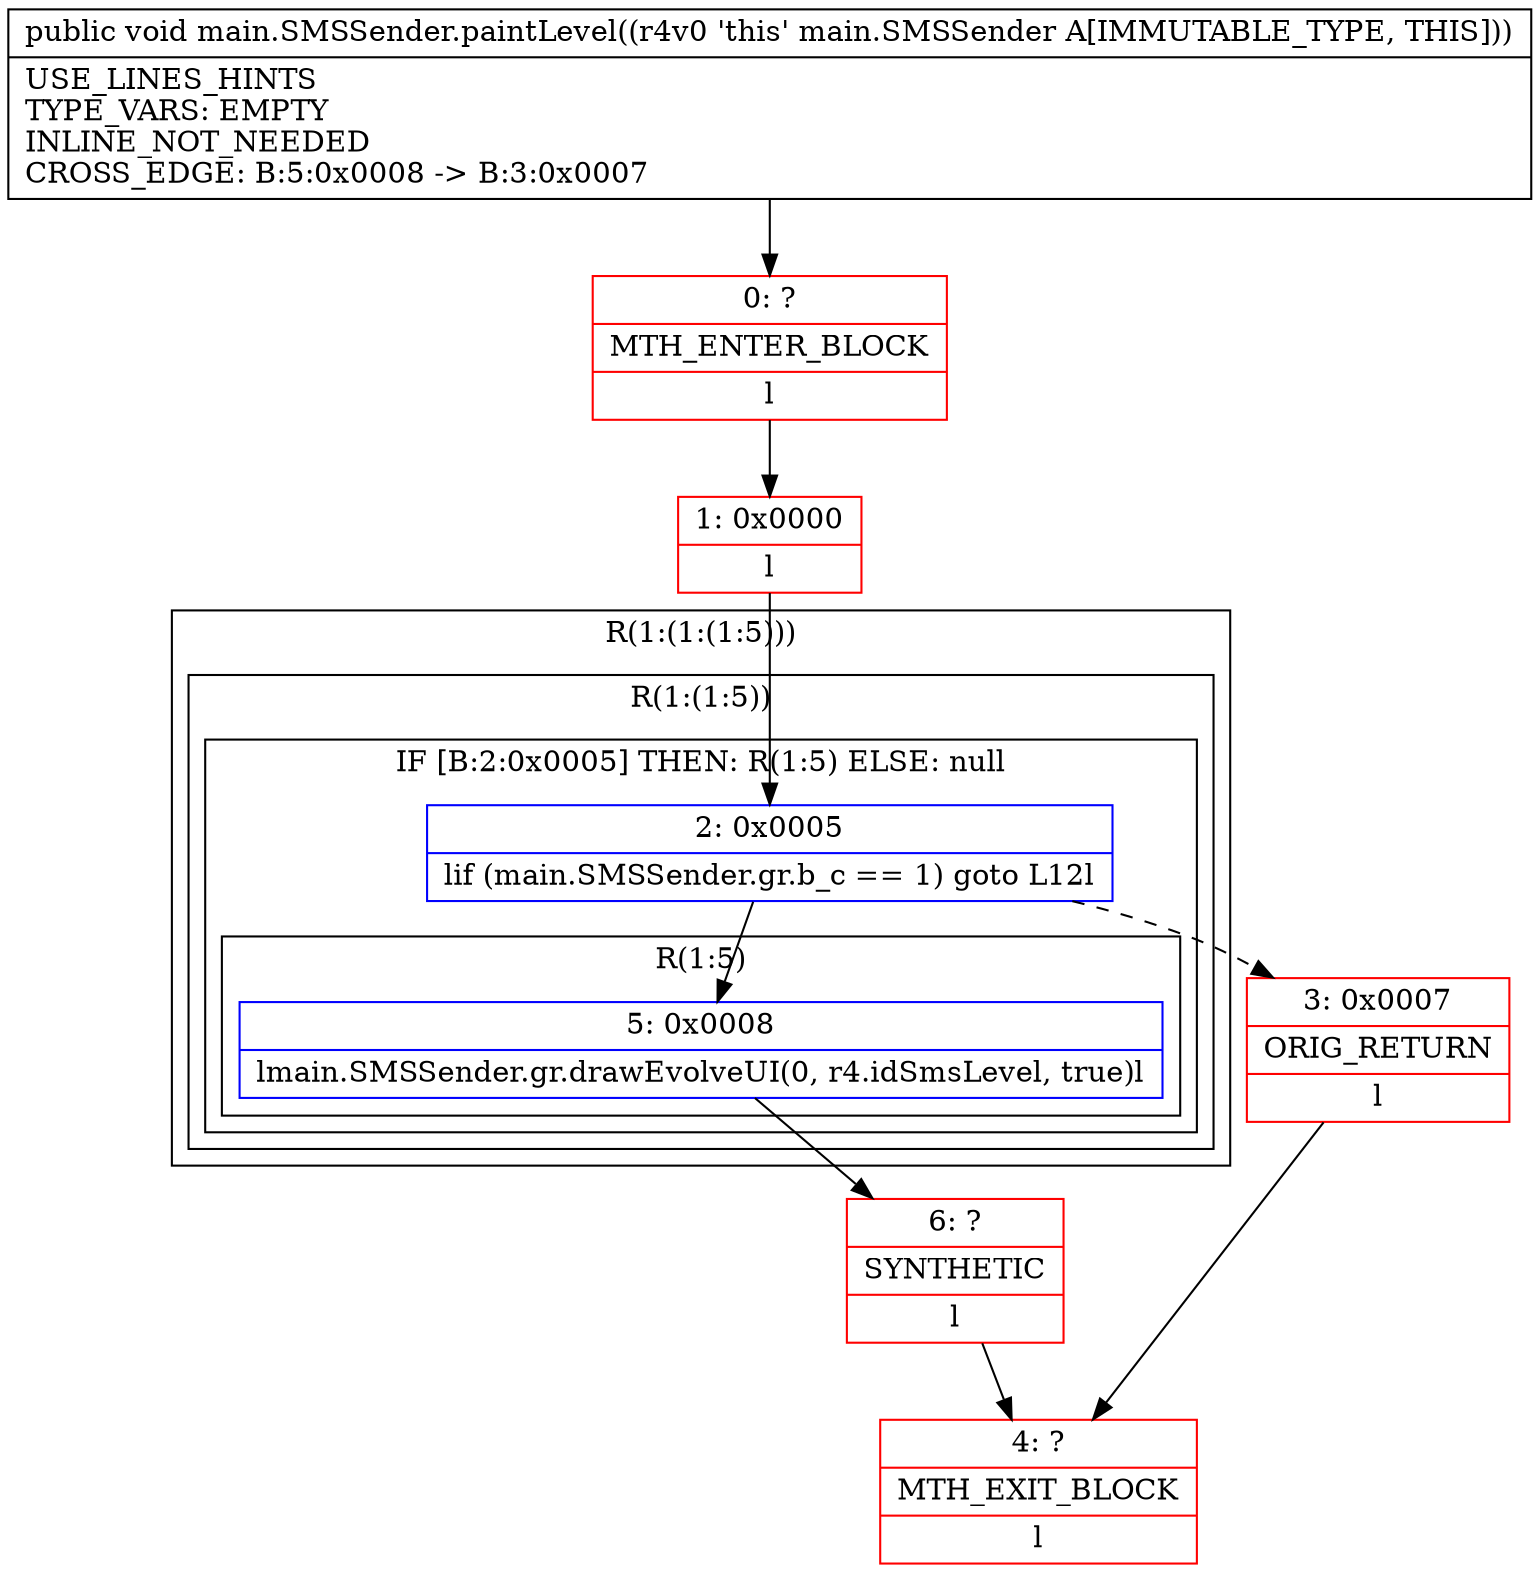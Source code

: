 digraph "CFG formain.SMSSender.paintLevel()V" {
subgraph cluster_Region_840127643 {
label = "R(1:(1:(1:5)))";
node [shape=record,color=blue];
subgraph cluster_Region_1338561061 {
label = "R(1:(1:5))";
node [shape=record,color=blue];
subgraph cluster_IfRegion_846110856 {
label = "IF [B:2:0x0005] THEN: R(1:5) ELSE: null";
node [shape=record,color=blue];
Node_2 [shape=record,label="{2\:\ 0x0005|lif (main.SMSSender.gr.b_c == 1) goto L12l}"];
subgraph cluster_Region_2031813677 {
label = "R(1:5)";
node [shape=record,color=blue];
Node_5 [shape=record,label="{5\:\ 0x0008|lmain.SMSSender.gr.drawEvolveUI(0, r4.idSmsLevel, true)l}"];
}
}
}
}
Node_0 [shape=record,color=red,label="{0\:\ ?|MTH_ENTER_BLOCK\l|l}"];
Node_1 [shape=record,color=red,label="{1\:\ 0x0000|l}"];
Node_3 [shape=record,color=red,label="{3\:\ 0x0007|ORIG_RETURN\l|l}"];
Node_4 [shape=record,color=red,label="{4\:\ ?|MTH_EXIT_BLOCK\l|l}"];
Node_6 [shape=record,color=red,label="{6\:\ ?|SYNTHETIC\l|l}"];
MethodNode[shape=record,label="{public void main.SMSSender.paintLevel((r4v0 'this' main.SMSSender A[IMMUTABLE_TYPE, THIS]))  | USE_LINES_HINTS\lTYPE_VARS: EMPTY\lINLINE_NOT_NEEDED\lCROSS_EDGE: B:5:0x0008 \-\> B:3:0x0007\l}"];
MethodNode -> Node_0;
Node_2 -> Node_3[style=dashed];
Node_2 -> Node_5;
Node_5 -> Node_6;
Node_0 -> Node_1;
Node_1 -> Node_2;
Node_3 -> Node_4;
Node_6 -> Node_4;
}

